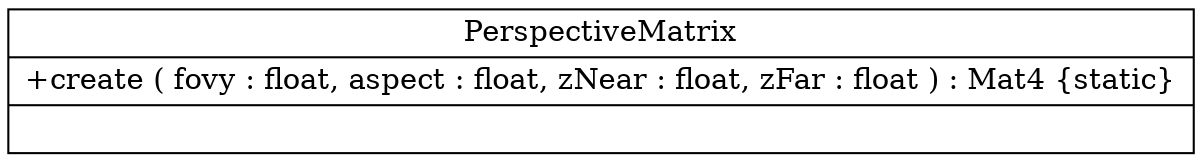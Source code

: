 digraph PerspectiveMatrix
{
graph [ rankdir="RL" ]
"d6/d8c/class_perspective_matrix" [ label="PerspectiveMatrix\n|+create ( fovy : float, aspect : float, zNear : float, zFar : float ) : Mat4 \{static\}\l|" shape="record" ]
}